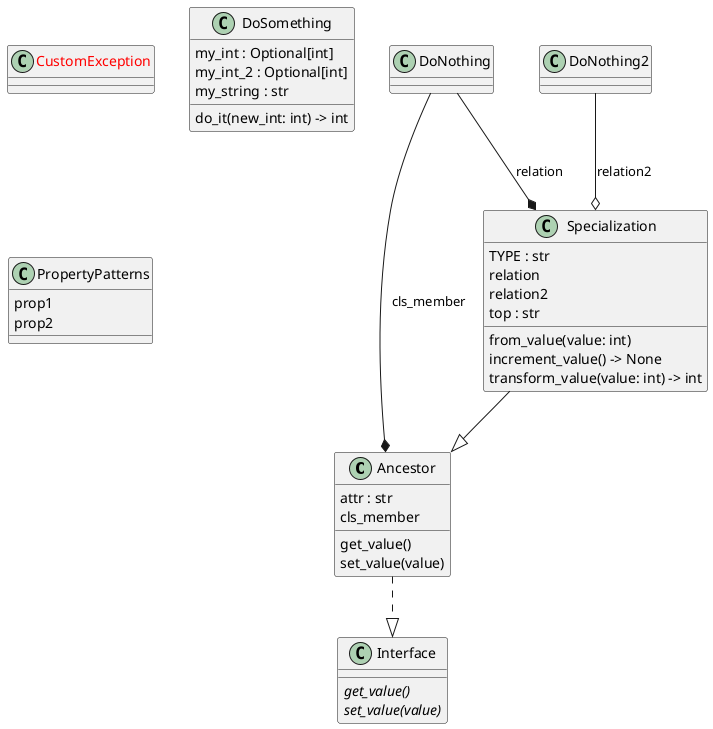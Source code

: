 @startuml classes_No_Name
set namespaceSeparator none
class "Ancestor" as data.clientmodule_test.Ancestor {
  attr : str
  cls_member
  get_value()
  set_value(value)
}
class "<color:red>CustomException</color>" as data.suppliermodule_test.CustomException {
}
class "DoNothing" as data.suppliermodule_test.DoNothing {
}
class "DoNothing2" as data.suppliermodule_test.DoNothing2 {
}
class "DoSomething" as data.suppliermodule_test.DoSomething {
  my_int : Optional[int]
  my_int_2 : Optional[int]
  my_string : str
  do_it(new_int: int) -> int
}
class "Interface" as data.suppliermodule_test.Interface {
  {abstract}get_value()
  {abstract}set_value(value)
}
class "PropertyPatterns" as data.property_pattern.PropertyPatterns {
  prop1
  prop2
}
class "Specialization" as data.clientmodule_test.Specialization {
  TYPE : str
  relation
  relation2
  top : str
  from_value(value: int)
  increment_value() -> None
  transform_value(value: int) -> int
}
data.clientmodule_test.Specialization --|> data.clientmodule_test.Ancestor
data.clientmodule_test.Ancestor ..|> data.suppliermodule_test.Interface
data.suppliermodule_test.DoNothing --* data.clientmodule_test.Ancestor : cls_member
data.suppliermodule_test.DoNothing --* data.clientmodule_test.Specialization : relation
data.suppliermodule_test.DoNothing2 --o data.clientmodule_test.Specialization : relation2
@enduml
